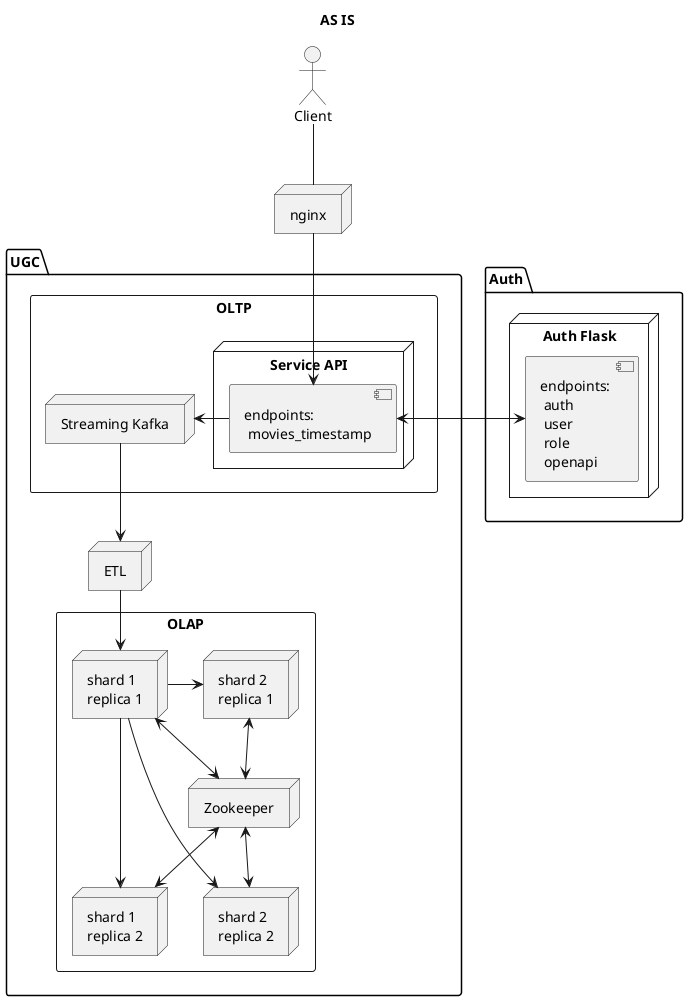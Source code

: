 @startuml as_is
title AS IS

skinparam componentStyle uml2
actor Client
node "nginx" as nginx
package "Auth" {
    node "Auth Flask"{
        component "endpoints: \n auth\n user\n role\n openapi" as endpoints_auth           
    }
}
package "UGC" {
    skinparam packageStyle rectangle
    package "OLTP" {
        node "Service API"{
            component "endpoints: \n movies_timestamp" as timestamp           
        }
        node "Streaming Kafka" as kafka
    }
    node "ETL" as etl
    package "OLAP" {
        node "Zookeeper" as zookeeper
        node "shard 1 \nreplica 1" as node1
        node "shard 2 \nreplica 1" as node2
        node "shard 1 \nreplica 2" as node3
        node "shard 2 \nreplica 2" as node4
    }
} 
Client -down- nginx
nginx -down-> timestamp
timestamp -right-> kafka
timestamp <-> endpoints_auth
kafka -down-> etl
etl -down-> node1
zookeeper <-left-> node1
zookeeper <-up-> node2
zookeeper <-down-> node3
zookeeper <-down-> node4
node1 -> node2
node1 -> node3
node1 -> node4

@enduml 